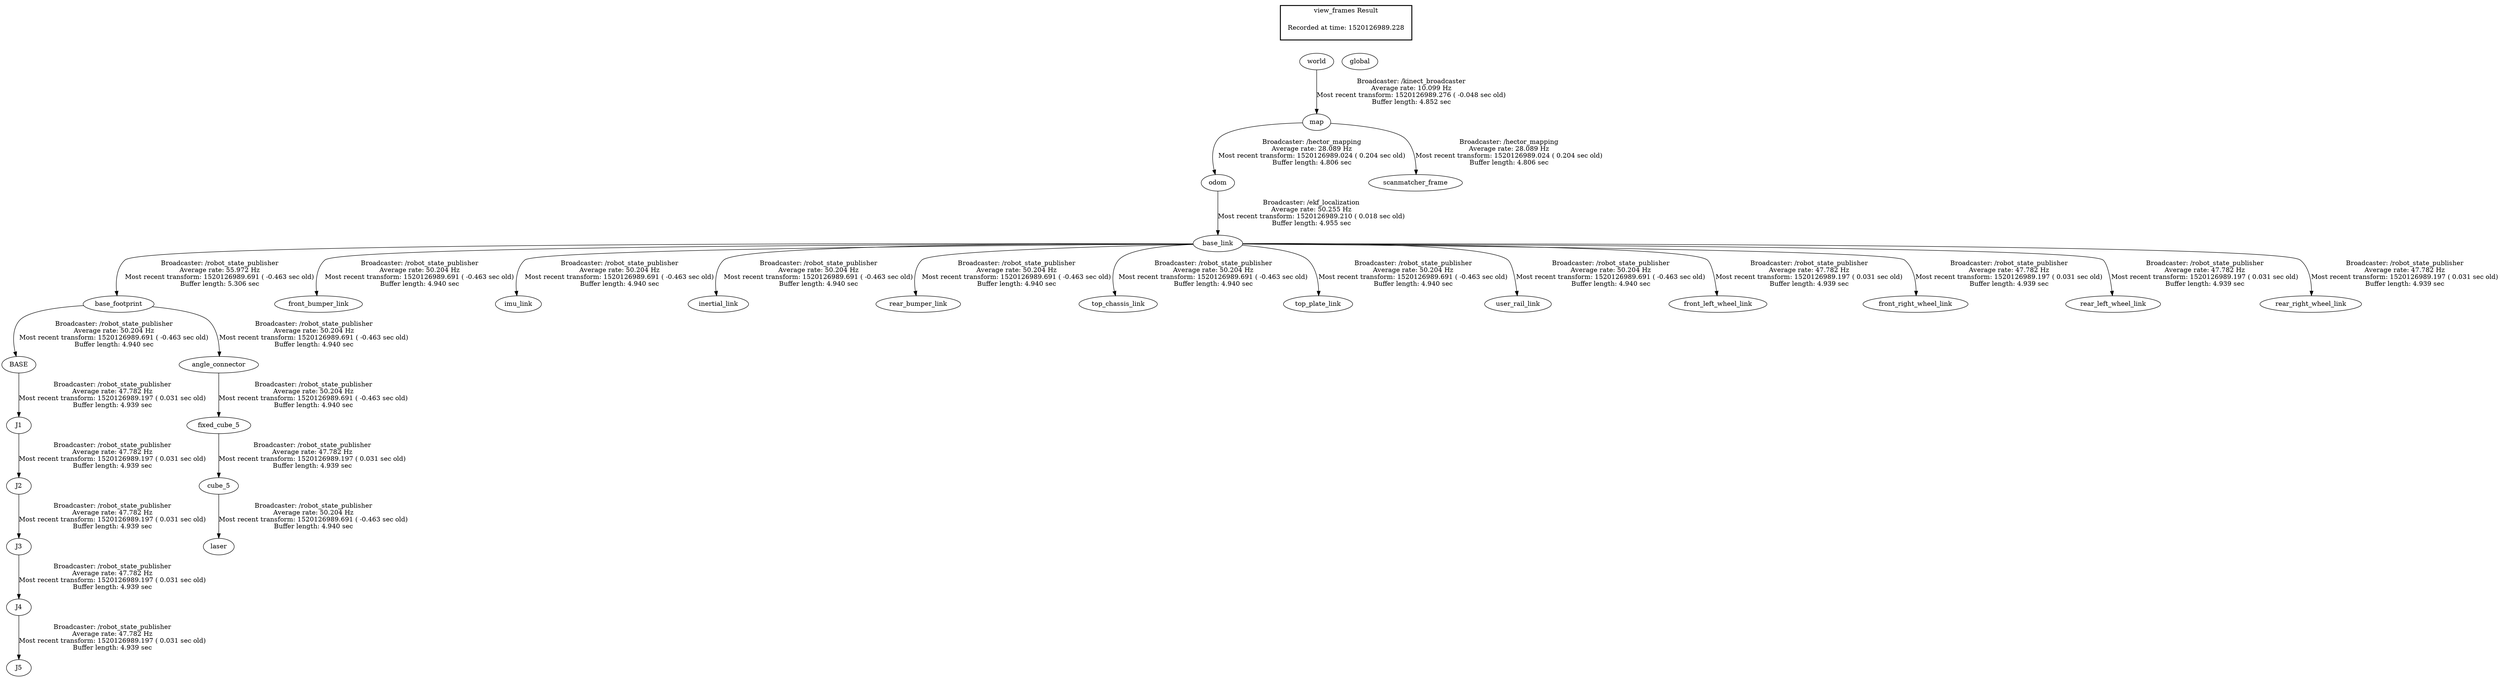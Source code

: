 digraph G {
"base_footprint" -> "BASE"[label="Broadcaster: /robot_state_publisher\nAverage rate: 50.204 Hz\nMost recent transform: 1520126989.691 ( -0.463 sec old)\nBuffer length: 4.940 sec\n"];
"base_link" -> "base_footprint"[label="Broadcaster: /robot_state_publisher\nAverage rate: 55.972 Hz\nMost recent transform: 1520126989.691 ( -0.463 sec old)\nBuffer length: 5.306 sec\n"];
"base_footprint" -> "angle_connector"[label="Broadcaster: /robot_state_publisher\nAverage rate: 50.204 Hz\nMost recent transform: 1520126989.691 ( -0.463 sec old)\nBuffer length: 4.940 sec\n"];
"odom" -> "base_link"[label="Broadcaster: /ekf_localization\nAverage rate: 50.255 Hz\nMost recent transform: 1520126989.210 ( 0.018 sec old)\nBuffer length: 4.955 sec\n"];
"angle_connector" -> "fixed_cube_5"[label="Broadcaster: /robot_state_publisher\nAverage rate: 50.204 Hz\nMost recent transform: 1520126989.691 ( -0.463 sec old)\nBuffer length: 4.940 sec\n"];
"base_link" -> "front_bumper_link"[label="Broadcaster: /robot_state_publisher\nAverage rate: 50.204 Hz\nMost recent transform: 1520126989.691 ( -0.463 sec old)\nBuffer length: 4.940 sec\n"];
"base_link" -> "imu_link"[label="Broadcaster: /robot_state_publisher\nAverage rate: 50.204 Hz\nMost recent transform: 1520126989.691 ( -0.463 sec old)\nBuffer length: 4.940 sec\n"];
"base_link" -> "inertial_link"[label="Broadcaster: /robot_state_publisher\nAverage rate: 50.204 Hz\nMost recent transform: 1520126989.691 ( -0.463 sec old)\nBuffer length: 4.940 sec\n"];
"cube_5" -> "laser"[label="Broadcaster: /robot_state_publisher\nAverage rate: 50.204 Hz\nMost recent transform: 1520126989.691 ( -0.463 sec old)\nBuffer length: 4.940 sec\n"];
"fixed_cube_5" -> "cube_5"[label="Broadcaster: /robot_state_publisher\nAverage rate: 47.782 Hz\nMost recent transform: 1520126989.197 ( 0.031 sec old)\nBuffer length: 4.939 sec\n"];
"base_link" -> "rear_bumper_link"[label="Broadcaster: /robot_state_publisher\nAverage rate: 50.204 Hz\nMost recent transform: 1520126989.691 ( -0.463 sec old)\nBuffer length: 4.940 sec\n"];
"base_link" -> "top_chassis_link"[label="Broadcaster: /robot_state_publisher\nAverage rate: 50.204 Hz\nMost recent transform: 1520126989.691 ( -0.463 sec old)\nBuffer length: 4.940 sec\n"];
"base_link" -> "top_plate_link"[label="Broadcaster: /robot_state_publisher\nAverage rate: 50.204 Hz\nMost recent transform: 1520126989.691 ( -0.463 sec old)\nBuffer length: 4.940 sec\n"];
"base_link" -> "user_rail_link"[label="Broadcaster: /robot_state_publisher\nAverage rate: 50.204 Hz\nMost recent transform: 1520126989.691 ( -0.463 sec old)\nBuffer length: 4.940 sec\n"];
"map" -> "odom"[label="Broadcaster: /hector_mapping\nAverage rate: 28.089 Hz\nMost recent transform: 1520126989.024 ( 0.204 sec old)\nBuffer length: 4.806 sec\n"];
"world" -> "map"[label="Broadcaster: /kinect_broadcaster\nAverage rate: 10.099 Hz\nMost recent transform: 1520126989.276 ( -0.048 sec old)\nBuffer length: 4.852 sec\n"];
"map" -> "scanmatcher_frame"[label="Broadcaster: /hector_mapping\nAverage rate: 28.089 Hz\nMost recent transform: 1520126989.024 ( 0.204 sec old)\nBuffer length: 4.806 sec\n"];
"base_link" -> "front_left_wheel_link"[label="Broadcaster: /robot_state_publisher\nAverage rate: 47.782 Hz\nMost recent transform: 1520126989.197 ( 0.031 sec old)\nBuffer length: 4.939 sec\n"];
"base_link" -> "front_right_wheel_link"[label="Broadcaster: /robot_state_publisher\nAverage rate: 47.782 Hz\nMost recent transform: 1520126989.197 ( 0.031 sec old)\nBuffer length: 4.939 sec\n"];
"BASE" -> "J1"[label="Broadcaster: /robot_state_publisher\nAverage rate: 47.782 Hz\nMost recent transform: 1520126989.197 ( 0.031 sec old)\nBuffer length: 4.939 sec\n"];
"J1" -> "J2"[label="Broadcaster: /robot_state_publisher\nAverage rate: 47.782 Hz\nMost recent transform: 1520126989.197 ( 0.031 sec old)\nBuffer length: 4.939 sec\n"];
"J2" -> "J3"[label="Broadcaster: /robot_state_publisher\nAverage rate: 47.782 Hz\nMost recent transform: 1520126989.197 ( 0.031 sec old)\nBuffer length: 4.939 sec\n"];
"J3" -> "J4"[label="Broadcaster: /robot_state_publisher\nAverage rate: 47.782 Hz\nMost recent transform: 1520126989.197 ( 0.031 sec old)\nBuffer length: 4.939 sec\n"];
"J4" -> "J5"[label="Broadcaster: /robot_state_publisher\nAverage rate: 47.782 Hz\nMost recent transform: 1520126989.197 ( 0.031 sec old)\nBuffer length: 4.939 sec\n"];
"base_link" -> "rear_left_wheel_link"[label="Broadcaster: /robot_state_publisher\nAverage rate: 47.782 Hz\nMost recent transform: 1520126989.197 ( 0.031 sec old)\nBuffer length: 4.939 sec\n"];
"base_link" -> "rear_right_wheel_link"[label="Broadcaster: /robot_state_publisher\nAverage rate: 47.782 Hz\nMost recent transform: 1520126989.197 ( 0.031 sec old)\nBuffer length: 4.939 sec\n"];
edge [style=invis];
 subgraph cluster_legend { style=bold; color=black; label ="view_frames Result";
"Recorded at time: 1520126989.228"[ shape=plaintext ] ;
 }->"global";
edge [style=invis];
 subgraph cluster_legend { style=bold; color=black; label ="view_frames Result";
"Recorded at time: 1520126989.228"[ shape=plaintext ] ;
 }->"world";
}